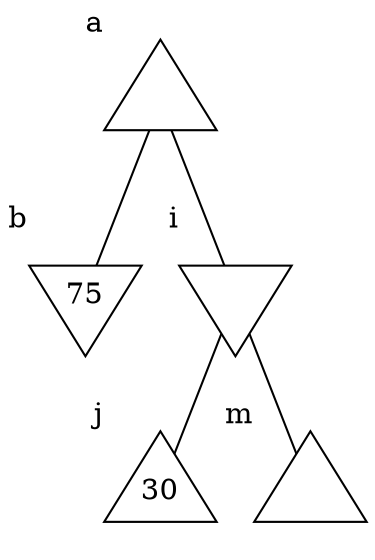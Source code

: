 graph G {
node [fixedsize=true]
margin=0
a [shape="triangle",label="",xlabel="a",height=0.8];
a -- b;
a -- i;
b [shape="invtriangle",label="75",xlabel="b",height=0.8];
i [shape="invtriangle",label="",xlabel="i",height=0.8];
i -- j;
i -- m;
j [shape="triangle",label="30",xlabel="j",height=0.8];
m [shape="triangle",label="",xlabel="m",height=0.8];
}
